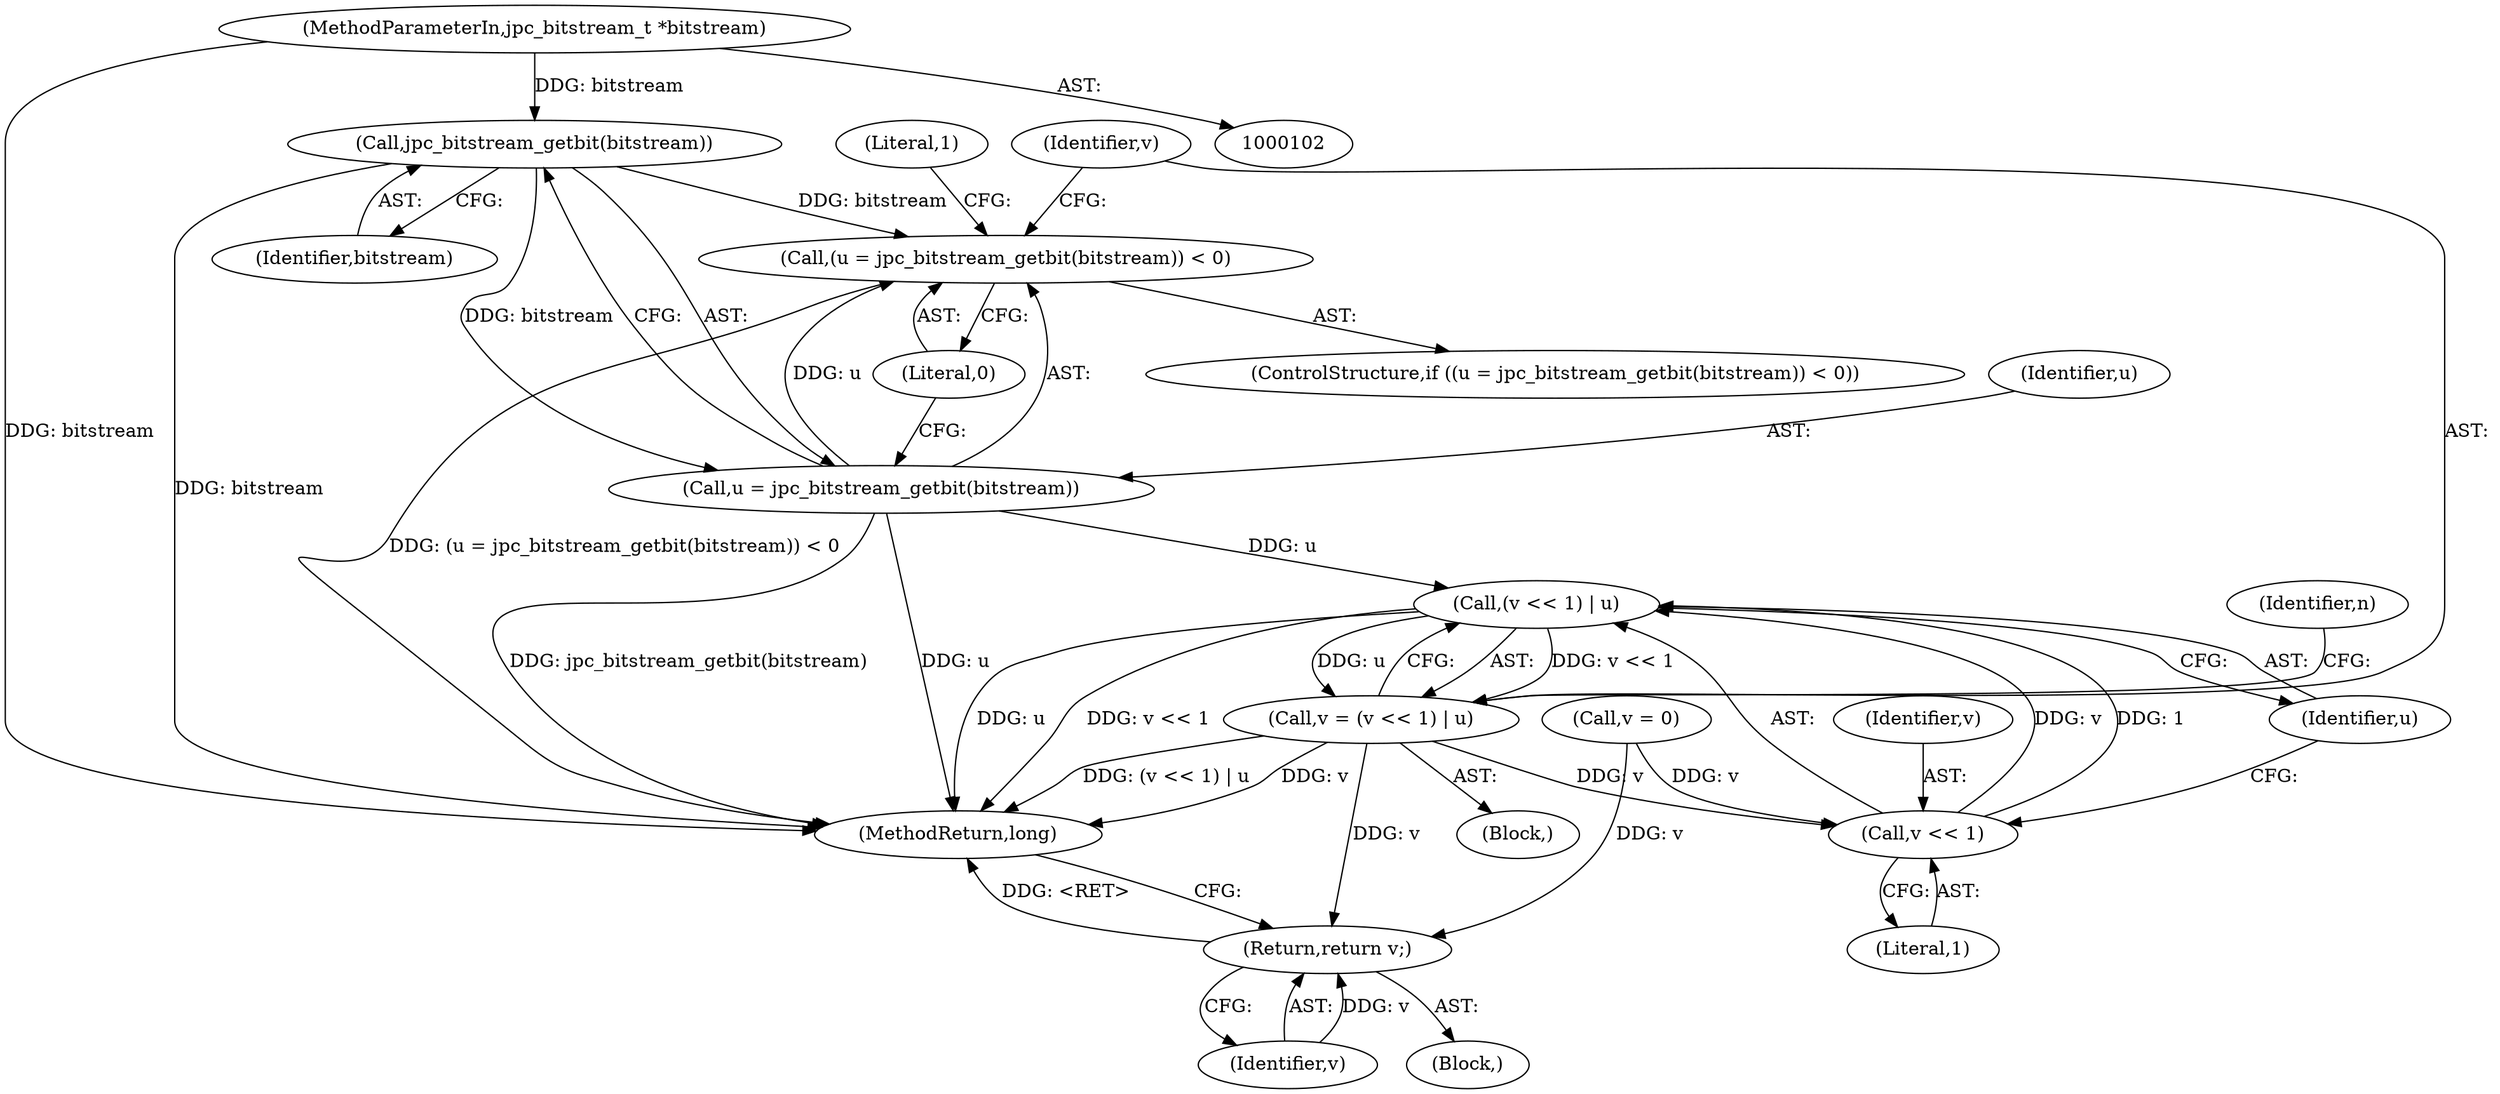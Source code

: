 digraph "0_jasper_1e84674d95353c64e5c4c0e7232ae86fd6ea813b@pointer" {
"1000129" [label="(Call,jpc_bitstream_getbit(bitstream))"];
"1000103" [label="(MethodParameterIn,jpc_bitstream_t *bitstream)"];
"1000126" [label="(Call,(u = jpc_bitstream_getbit(bitstream)) < 0)"];
"1000127" [label="(Call,u = jpc_bitstream_getbit(bitstream))"];
"1000138" [label="(Call,(v << 1) | u)"];
"1000136" [label="(Call,v = (v << 1) | u)"];
"1000139" [label="(Call,v << 1)"];
"1000143" [label="(Return,return v;)"];
"1000128" [label="(Identifier,u)"];
"1000135" [label="(Literal,1)"];
"1000142" [label="(Identifier,u)"];
"1000138" [label="(Call,(v << 1) | u)"];
"1000122" [label="(Identifier,n)"];
"1000139" [label="(Call,v << 1)"];
"1000140" [label="(Identifier,v)"];
"1000145" [label="(MethodReturn,long)"];
"1000125" [label="(ControlStructure,if ((u = jpc_bitstream_getbit(bitstream)) < 0))"];
"1000131" [label="(Literal,0)"];
"1000144" [label="(Identifier,v)"];
"1000143" [label="(Return,return v;)"];
"1000116" [label="(Call,v = 0)"];
"1000137" [label="(Identifier,v)"];
"1000127" [label="(Call,u = jpc_bitstream_getbit(bitstream))"];
"1000141" [label="(Literal,1)"];
"1000105" [label="(Block,)"];
"1000103" [label="(MethodParameterIn,jpc_bitstream_t *bitstream)"];
"1000130" [label="(Identifier,bitstream)"];
"1000136" [label="(Call,v = (v << 1) | u)"];
"1000126" [label="(Call,(u = jpc_bitstream_getbit(bitstream)) < 0)"];
"1000129" [label="(Call,jpc_bitstream_getbit(bitstream))"];
"1000124" [label="(Block,)"];
"1000129" -> "1000127"  [label="AST: "];
"1000129" -> "1000130"  [label="CFG: "];
"1000130" -> "1000129"  [label="AST: "];
"1000127" -> "1000129"  [label="CFG: "];
"1000129" -> "1000145"  [label="DDG: bitstream"];
"1000129" -> "1000126"  [label="DDG: bitstream"];
"1000129" -> "1000127"  [label="DDG: bitstream"];
"1000103" -> "1000129"  [label="DDG: bitstream"];
"1000103" -> "1000102"  [label="AST: "];
"1000103" -> "1000145"  [label="DDG: bitstream"];
"1000126" -> "1000125"  [label="AST: "];
"1000126" -> "1000131"  [label="CFG: "];
"1000127" -> "1000126"  [label="AST: "];
"1000131" -> "1000126"  [label="AST: "];
"1000135" -> "1000126"  [label="CFG: "];
"1000137" -> "1000126"  [label="CFG: "];
"1000126" -> "1000145"  [label="DDG: (u = jpc_bitstream_getbit(bitstream)) < 0"];
"1000127" -> "1000126"  [label="DDG: u"];
"1000128" -> "1000127"  [label="AST: "];
"1000131" -> "1000127"  [label="CFG: "];
"1000127" -> "1000145"  [label="DDG: jpc_bitstream_getbit(bitstream)"];
"1000127" -> "1000145"  [label="DDG: u"];
"1000127" -> "1000138"  [label="DDG: u"];
"1000138" -> "1000136"  [label="AST: "];
"1000138" -> "1000142"  [label="CFG: "];
"1000139" -> "1000138"  [label="AST: "];
"1000142" -> "1000138"  [label="AST: "];
"1000136" -> "1000138"  [label="CFG: "];
"1000138" -> "1000145"  [label="DDG: u"];
"1000138" -> "1000145"  [label="DDG: v << 1"];
"1000138" -> "1000136"  [label="DDG: v << 1"];
"1000138" -> "1000136"  [label="DDG: u"];
"1000139" -> "1000138"  [label="DDG: v"];
"1000139" -> "1000138"  [label="DDG: 1"];
"1000136" -> "1000124"  [label="AST: "];
"1000137" -> "1000136"  [label="AST: "];
"1000122" -> "1000136"  [label="CFG: "];
"1000136" -> "1000145"  [label="DDG: (v << 1) | u"];
"1000136" -> "1000145"  [label="DDG: v"];
"1000136" -> "1000139"  [label="DDG: v"];
"1000136" -> "1000143"  [label="DDG: v"];
"1000139" -> "1000141"  [label="CFG: "];
"1000140" -> "1000139"  [label="AST: "];
"1000141" -> "1000139"  [label="AST: "];
"1000142" -> "1000139"  [label="CFG: "];
"1000116" -> "1000139"  [label="DDG: v"];
"1000143" -> "1000105"  [label="AST: "];
"1000143" -> "1000144"  [label="CFG: "];
"1000144" -> "1000143"  [label="AST: "];
"1000145" -> "1000143"  [label="CFG: "];
"1000143" -> "1000145"  [label="DDG: <RET>"];
"1000144" -> "1000143"  [label="DDG: v"];
"1000116" -> "1000143"  [label="DDG: v"];
}
